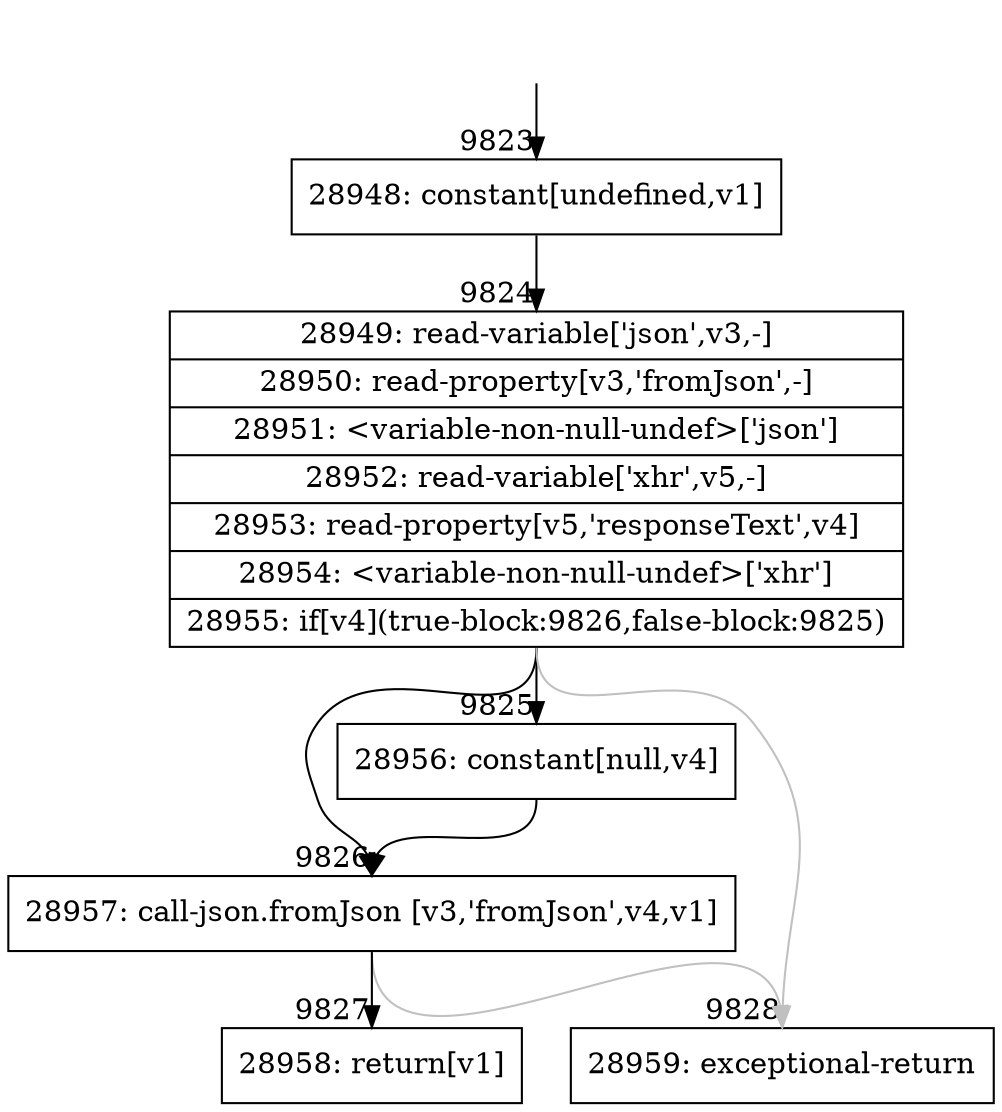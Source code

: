 digraph {
rankdir="TD"
BB_entry693[shape=none,label=""];
BB_entry693 -> BB9823 [tailport=s, headport=n, headlabel="    9823"]
BB9823 [shape=record label="{28948: constant[undefined,v1]}" ] 
BB9823 -> BB9824 [tailport=s, headport=n, headlabel="      9824"]
BB9824 [shape=record label="{28949: read-variable['json',v3,-]|28950: read-property[v3,'fromJson',-]|28951: \<variable-non-null-undef\>['json']|28952: read-variable['xhr',v5,-]|28953: read-property[v5,'responseText',v4]|28954: \<variable-non-null-undef\>['xhr']|28955: if[v4](true-block:9826,false-block:9825)}" ] 
BB9824 -> BB9826 [tailport=s, headport=n, headlabel="      9826"]
BB9824 -> BB9825 [tailport=s, headport=n, headlabel="      9825"]
BB9824 -> BB9828 [tailport=s, headport=n, color=gray, headlabel="      9828"]
BB9825 [shape=record label="{28956: constant[null,v4]}" ] 
BB9825 -> BB9826 [tailport=s, headport=n]
BB9826 [shape=record label="{28957: call-json.fromJson [v3,'fromJson',v4,v1]}" ] 
BB9826 -> BB9827 [tailport=s, headport=n, headlabel="      9827"]
BB9826 -> BB9828 [tailport=s, headport=n, color=gray]
BB9827 [shape=record label="{28958: return[v1]}" ] 
BB9828 [shape=record label="{28959: exceptional-return}" ] 
//#$~ 13671
}

